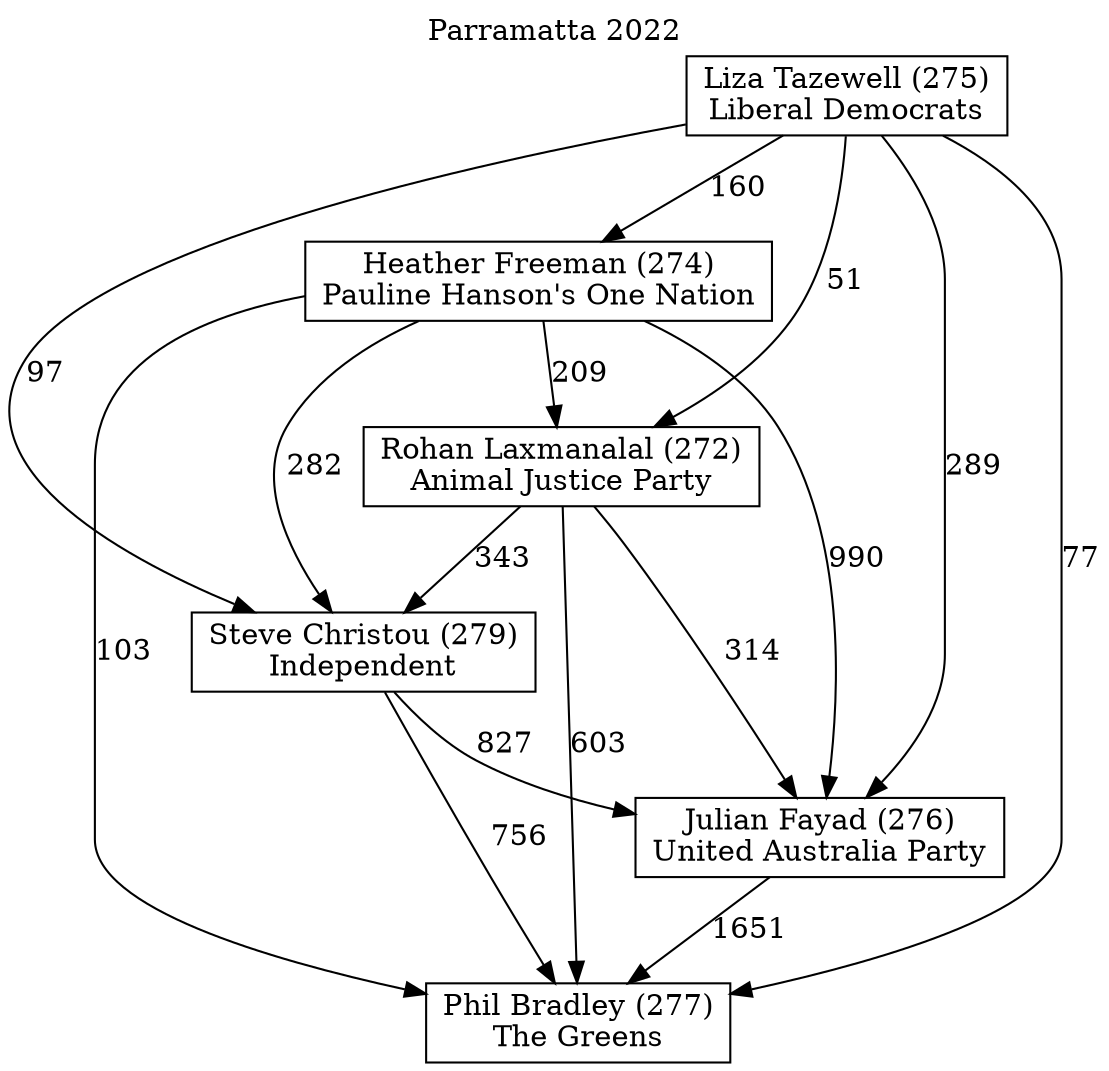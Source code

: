 // House preference flow
digraph "Phil Bradley (277)_Parramatta_2022" {
	graph [label="Parramatta 2022" labelloc=t mclimit=10]
	node [shape=box]
	"Heather Freeman (274)" [label="Heather Freeman (274)
Pauline Hanson's One Nation"]
	"Julian Fayad (276)" [label="Julian Fayad (276)
United Australia Party"]
	"Liza Tazewell (275)" [label="Liza Tazewell (275)
Liberal Democrats"]
	"Phil Bradley (277)" [label="Phil Bradley (277)
The Greens"]
	"Rohan Laxmanalal (272)" [label="Rohan Laxmanalal (272)
Animal Justice Party"]
	"Steve Christou (279)" [label="Steve Christou (279)
Independent"]
	"Heather Freeman (274)" -> "Julian Fayad (276)" [label=990]
	"Heather Freeman (274)" -> "Phil Bradley (277)" [label=103]
	"Heather Freeman (274)" -> "Rohan Laxmanalal (272)" [label=209]
	"Heather Freeman (274)" -> "Steve Christou (279)" [label=282]
	"Julian Fayad (276)" -> "Phil Bradley (277)" [label=1651]
	"Liza Tazewell (275)" -> "Heather Freeman (274)" [label=160]
	"Liza Tazewell (275)" -> "Julian Fayad (276)" [label=289]
	"Liza Tazewell (275)" -> "Phil Bradley (277)" [label=77]
	"Liza Tazewell (275)" -> "Rohan Laxmanalal (272)" [label=51]
	"Liza Tazewell (275)" -> "Steve Christou (279)" [label=97]
	"Rohan Laxmanalal (272)" -> "Julian Fayad (276)" [label=314]
	"Rohan Laxmanalal (272)" -> "Phil Bradley (277)" [label=603]
	"Rohan Laxmanalal (272)" -> "Steve Christou (279)" [label=343]
	"Steve Christou (279)" -> "Julian Fayad (276)" [label=827]
	"Steve Christou (279)" -> "Phil Bradley (277)" [label=756]
}
